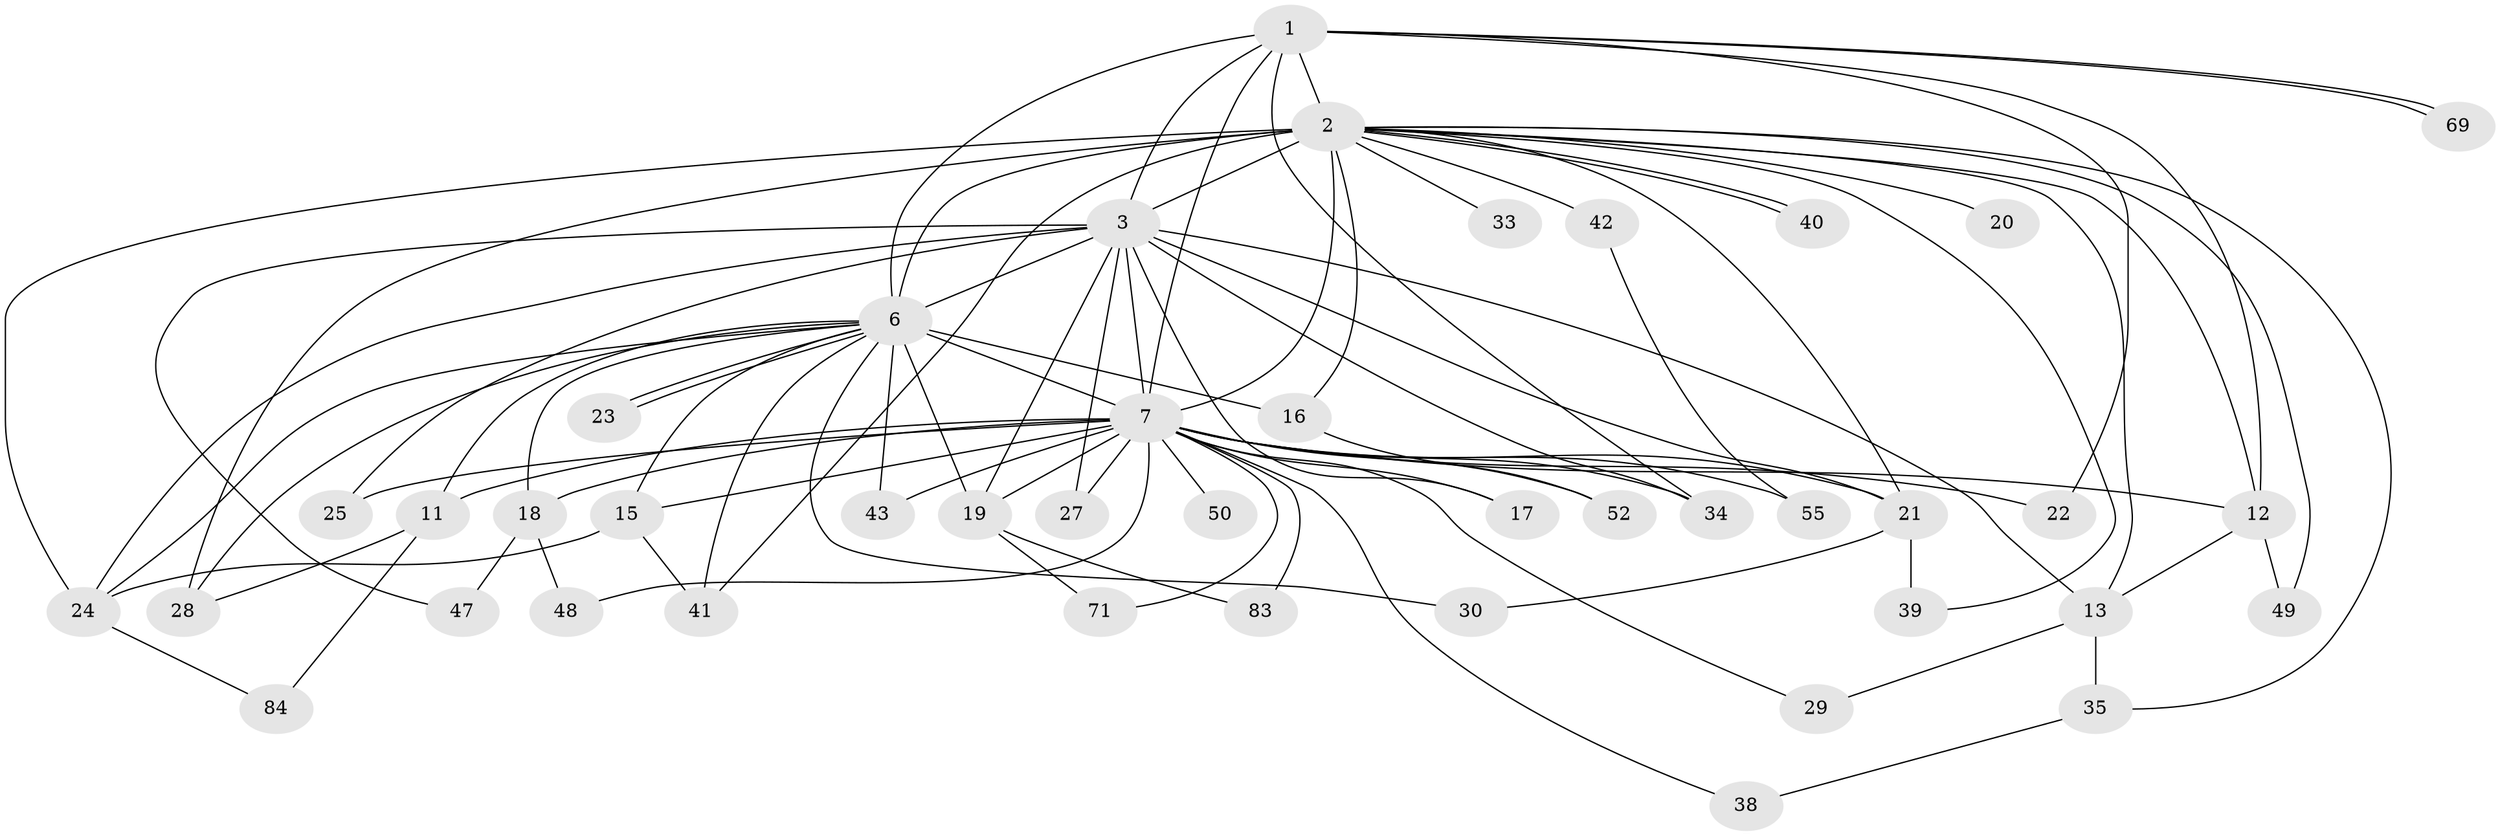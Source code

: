 // original degree distribution, {14: 0.023809523809523808, 22: 0.011904761904761904, 17: 0.011904761904761904, 23: 0.011904761904761904, 20: 0.011904761904761904, 25: 0.011904761904761904, 27: 0.011904761904761904, 16: 0.023809523809523808, 5: 0.05952380952380952, 4: 0.03571428571428571, 3: 0.15476190476190477, 2: 0.6071428571428571, 7: 0.023809523809523808}
// Generated by graph-tools (version 1.1) at 2025/13/03/09/25 04:13:59]
// undirected, 42 vertices, 89 edges
graph export_dot {
graph [start="1"]
  node [color=gray90,style=filled];
  1;
  2 [super="+68+78+54+37+60+4"];
  3 [super="+44+53+36+31+26"];
  6 [super="+9+10+14+32"];
  7 [super="+45+8+58+46"];
  11;
  12;
  13;
  15;
  16;
  17;
  18;
  19;
  20;
  21;
  22;
  23;
  24 [super="+57"];
  25;
  27;
  28 [super="+80"];
  29;
  30;
  33;
  34;
  35;
  38;
  39 [super="+51"];
  40;
  41 [super="+61"];
  42;
  43;
  47;
  48;
  49;
  50;
  52;
  55;
  69;
  71;
  83;
  84;
  1 -- 2 [weight=3];
  1 -- 3;
  1 -- 6 [weight=3];
  1 -- 7 [weight=2];
  1 -- 12;
  1 -- 22;
  1 -- 34;
  1 -- 69;
  1 -- 69;
  2 -- 3 [weight=3];
  2 -- 6 [weight=15];
  2 -- 7 [weight=10];
  2 -- 20 [weight=2];
  2 -- 33 [weight=2];
  2 -- 39;
  2 -- 40;
  2 -- 40;
  2 -- 28 [weight=2];
  2 -- 21;
  2 -- 24 [weight=4];
  2 -- 12;
  2 -- 13;
  2 -- 16;
  2 -- 35;
  2 -- 41;
  2 -- 42 [weight=2];
  2 -- 49;
  3 -- 6 [weight=4];
  3 -- 7 [weight=2];
  3 -- 17;
  3 -- 27;
  3 -- 47;
  3 -- 21;
  3 -- 13;
  3 -- 34;
  3 -- 24;
  3 -- 25;
  3 -- 19;
  6 -- 7 [weight=13];
  6 -- 23;
  6 -- 23;
  6 -- 41;
  6 -- 18;
  6 -- 19;
  6 -- 28;
  6 -- 43;
  6 -- 11 [weight=2];
  6 -- 16;
  6 -- 30;
  6 -- 24;
  6 -- 15;
  7 -- 12;
  7 -- 17;
  7 -- 18;
  7 -- 19;
  7 -- 21 [weight=2];
  7 -- 22;
  7 -- 25 [weight=2];
  7 -- 27;
  7 -- 38;
  7 -- 43;
  7 -- 55;
  7 -- 71;
  7 -- 11;
  7 -- 15;
  7 -- 83;
  7 -- 29;
  7 -- 34;
  7 -- 48;
  7 -- 50;
  7 -- 52;
  11 -- 28;
  11 -- 84;
  12 -- 13;
  12 -- 49;
  13 -- 29;
  13 -- 35;
  15 -- 24;
  15 -- 41;
  16 -- 52;
  18 -- 47;
  18 -- 48;
  19 -- 71;
  19 -- 83;
  21 -- 30;
  21 -- 39 [weight=2];
  24 -- 84;
  35 -- 38;
  42 -- 55;
}
